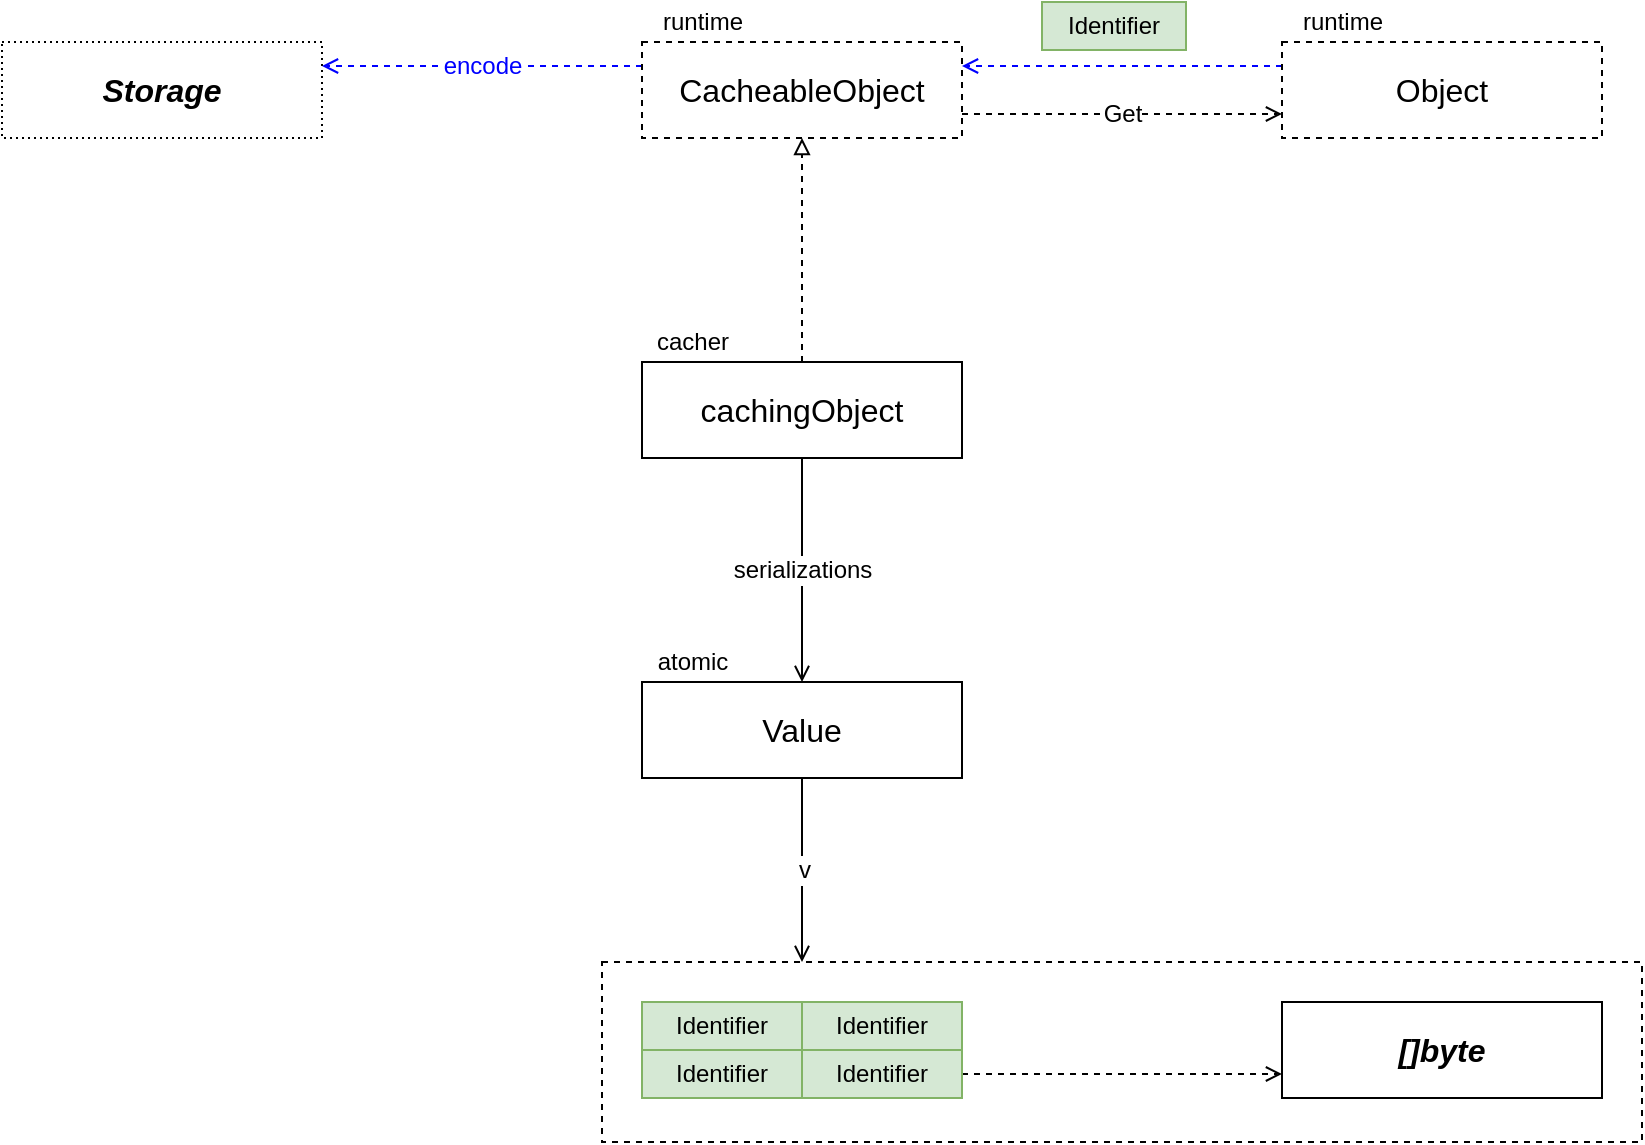 <mxfile version="12.9.3" type="device" pages="2"><diagram id="OTFewCH6V5BAGOKT96c-" name="overview"><mxGraphModel dx="946" dy="725" grid="1" gridSize="10" guides="1" tooltips="1" connect="1" arrows="1" fold="1" page="1" pageScale="1" pageWidth="850" pageHeight="1100" math="0" shadow="0"><root><mxCell id="0"/><mxCell id="1" parent="0"/><mxCell id="7wsy0gUfmodIeu9-JVcp-24" value="" style="rounded=0;whiteSpace=wrap;html=1;fillColor=none;fontSize=12;fontColor=#000000;align=center;dashed=1;" parent="1" vertex="1"><mxGeometry x="315" y="550" width="520" height="90" as="geometry"/></mxCell><mxCell id="7wsy0gUfmodIeu9-JVcp-7" value="encode" style="edgeStyle=orthogonalEdgeStyle;rounded=0;orthogonalLoop=1;jettySize=auto;html=1;exitX=0;exitY=0.25;exitDx=0;exitDy=0;entryX=1;entryY=0.25;entryDx=0;entryDy=0;dashed=1;startArrow=none;startFill=0;endArrow=open;endFill=0;fontSize=12;strokeColor=#0000FF;fontColor=#0000FF;" parent="1" source="7wsy0gUfmodIeu9-JVcp-1" target="7wsy0gUfmodIeu9-JVcp-4" edge="1"><mxGeometry relative="1" as="geometry"/></mxCell><mxCell id="7wsy0gUfmodIeu9-JVcp-9" value="Get" style="edgeStyle=orthogonalEdgeStyle;rounded=0;orthogonalLoop=1;jettySize=auto;html=1;exitX=1;exitY=0.75;exitDx=0;exitDy=0;entryX=0;entryY=0.75;entryDx=0;entryDy=0;dashed=1;startArrow=none;startFill=0;endArrow=open;endFill=0;fontSize=12;" parent="1" source="7wsy0gUfmodIeu9-JVcp-1" target="7wsy0gUfmodIeu9-JVcp-2" edge="1"><mxGeometry relative="1" as="geometry"/></mxCell><mxCell id="7wsy0gUfmodIeu9-JVcp-1" value="CacheableObject" style="rounded=0;whiteSpace=wrap;html=1;fillColor=none;fontSize=16;align=center;dashed=1;" parent="1" vertex="1"><mxGeometry x="335" y="90" width="160" height="48" as="geometry"/></mxCell><mxCell id="7wsy0gUfmodIeu9-JVcp-5" style="edgeStyle=orthogonalEdgeStyle;rounded=0;orthogonalLoop=1;jettySize=auto;html=1;exitX=0;exitY=0.25;exitDx=0;exitDy=0;entryX=1;entryY=0.25;entryDx=0;entryDy=0;dashed=1;startArrow=none;startFill=0;endArrow=open;endFill=0;fontSize=12;strokeColor=#0000FF;fontColor=#0000FF;" parent="1" source="7wsy0gUfmodIeu9-JVcp-2" target="7wsy0gUfmodIeu9-JVcp-1" edge="1"><mxGeometry relative="1" as="geometry"/></mxCell><mxCell id="7wsy0gUfmodIeu9-JVcp-2" value="Object" style="rounded=0;whiteSpace=wrap;html=1;fillColor=none;fontSize=16;align=center;dashed=1;" parent="1" vertex="1"><mxGeometry x="655" y="90" width="160" height="48" as="geometry"/></mxCell><mxCell id="7wsy0gUfmodIeu9-JVcp-4" value="Storage" style="rounded=0;whiteSpace=wrap;html=1;fillColor=none;fontSize=16;align=center;dashed=1;fontStyle=3;dashPattern=1 2;" parent="1" vertex="1"><mxGeometry x="15" y="90" width="160" height="48" as="geometry"/></mxCell><mxCell id="7wsy0gUfmodIeu9-JVcp-6" value="Identifier" style="rounded=0;whiteSpace=wrap;html=1;fillColor=#d5e8d4;fontSize=12;align=center;strokeColor=#82b366;" parent="1" vertex="1"><mxGeometry x="535" y="70" width="72" height="24" as="geometry"/></mxCell><mxCell id="7wsy0gUfmodIeu9-JVcp-10" value="runtime" style="text;html=1;align=center;verticalAlign=middle;resizable=0;points=[];autosize=1;fontSize=12;fontColor=#000000;" parent="1" vertex="1"><mxGeometry x="655" y="70" width="60" height="20" as="geometry"/></mxCell><mxCell id="7wsy0gUfmodIeu9-JVcp-12" style="edgeStyle=orthogonalEdgeStyle;rounded=0;orthogonalLoop=1;jettySize=auto;html=1;exitX=0.5;exitY=0;exitDx=0;exitDy=0;dashed=1;startArrow=none;startFill=0;endArrow=block;endFill=0;strokeColor=#000000;fontSize=12;fontColor=#000000;" parent="1" source="7wsy0gUfmodIeu9-JVcp-11" target="7wsy0gUfmodIeu9-JVcp-1" edge="1"><mxGeometry relative="1" as="geometry"/></mxCell><mxCell id="7wsy0gUfmodIeu9-JVcp-25" value="serializations" style="edgeStyle=orthogonalEdgeStyle;rounded=0;orthogonalLoop=1;jettySize=auto;html=1;exitX=0.5;exitY=1;exitDx=0;exitDy=0;entryX=0.5;entryY=0;entryDx=0;entryDy=0;startArrow=none;startFill=0;endArrow=open;endFill=0;strokeColor=#000000;fontSize=12;fontColor=#000000;" parent="1" source="7wsy0gUfmodIeu9-JVcp-11" target="7wsy0gUfmodIeu9-JVcp-13" edge="1"><mxGeometry relative="1" as="geometry"/></mxCell><mxCell id="7wsy0gUfmodIeu9-JVcp-11" value="cachingObject" style="rounded=0;whiteSpace=wrap;html=1;fillColor=none;fontSize=16;align=center;" parent="1" vertex="1"><mxGeometry x="335" y="250" width="160" height="48" as="geometry"/></mxCell><mxCell id="7wsy0gUfmodIeu9-JVcp-23" value="v" style="edgeStyle=orthogonalEdgeStyle;rounded=0;orthogonalLoop=1;jettySize=auto;html=1;exitX=0.5;exitY=1;exitDx=0;exitDy=0;startArrow=none;startFill=0;endArrow=open;endFill=0;strokeColor=#000000;fontSize=12;fontColor=#000000;" parent="1" source="7wsy0gUfmodIeu9-JVcp-13" edge="1"><mxGeometry relative="1" as="geometry"><mxPoint x="415" y="550" as="targetPoint"/></mxGeometry></mxCell><mxCell id="7wsy0gUfmodIeu9-JVcp-13" value="Value" style="rounded=0;whiteSpace=wrap;html=1;fillColor=none;fontSize=16;align=center;" parent="1" vertex="1"><mxGeometry x="335" y="410" width="160" height="48" as="geometry"/></mxCell><mxCell id="7wsy0gUfmodIeu9-JVcp-14" value="cacher" style="text;html=1;align=center;verticalAlign=middle;resizable=0;points=[];autosize=1;fontSize=12;fontColor=#000000;" parent="1" vertex="1"><mxGeometry x="335" y="230" width="50" height="20" as="geometry"/></mxCell><mxCell id="7wsy0gUfmodIeu9-JVcp-15" value="atomic" style="text;html=1;align=center;verticalAlign=middle;resizable=0;points=[];autosize=1;fontSize=12;fontColor=#000000;" parent="1" vertex="1"><mxGeometry x="335" y="390" width="50" height="20" as="geometry"/></mxCell><mxCell id="7wsy0gUfmodIeu9-JVcp-17" value="Identifier" style="rounded=0;whiteSpace=wrap;html=1;fillColor=#d5e8d4;fontSize=12;align=center;strokeColor=#82b366;" parent="1" vertex="1"><mxGeometry x="335" y="570" width="80" height="24" as="geometry"/></mxCell><mxCell id="7wsy0gUfmodIeu9-JVcp-18" value="Identifier" style="rounded=0;whiteSpace=wrap;html=1;fillColor=#d5e8d4;fontSize=12;align=center;strokeColor=#82b366;" parent="1" vertex="1"><mxGeometry x="415" y="570" width="80" height="24" as="geometry"/></mxCell><mxCell id="7wsy0gUfmodIeu9-JVcp-19" value="Identifier" style="rounded=0;whiteSpace=wrap;html=1;fillColor=#d5e8d4;fontSize=12;align=center;strokeColor=#82b366;" parent="1" vertex="1"><mxGeometry x="335" y="594" width="80" height="24" as="geometry"/></mxCell><mxCell id="7wsy0gUfmodIeu9-JVcp-22" style="edgeStyle=orthogonalEdgeStyle;rounded=0;orthogonalLoop=1;jettySize=auto;html=1;exitX=1;exitY=0.5;exitDx=0;exitDy=0;entryX=0;entryY=0.75;entryDx=0;entryDy=0;dashed=1;startArrow=none;startFill=0;endArrow=open;endFill=0;strokeColor=#000000;fontSize=12;fontColor=#000000;" parent="1" source="7wsy0gUfmodIeu9-JVcp-20" target="7wsy0gUfmodIeu9-JVcp-21" edge="1"><mxGeometry relative="1" as="geometry"/></mxCell><mxCell id="7wsy0gUfmodIeu9-JVcp-20" value="Identifier" style="rounded=0;whiteSpace=wrap;html=1;fillColor=#d5e8d4;fontSize=12;align=center;strokeColor=#82b366;" parent="1" vertex="1"><mxGeometry x="415" y="594" width="80" height="24" as="geometry"/></mxCell><mxCell id="7wsy0gUfmodIeu9-JVcp-21" value="[]byte" style="rounded=0;whiteSpace=wrap;html=1;fillColor=none;fontSize=16;align=center;fontStyle=3" parent="1" vertex="1"><mxGeometry x="655" y="570" width="160" height="48" as="geometry"/></mxCell><mxCell id="7wsy0gUfmodIeu9-JVcp-26" value="runtime" style="text;html=1;align=center;verticalAlign=middle;resizable=0;points=[];autosize=1;fontSize=12;fontColor=#000000;" parent="1" vertex="1"><mxGeometry x="335" y="70" width="60" height="20" as="geometry"/></mxCell></root></mxGraphModel></diagram><diagram id="w5ck7CbKNVFlSeZ0KP_0" name="caching-object"><mxGraphModel dx="946" dy="725" grid="1" gridSize="10" guides="1" tooltips="1" connect="1" arrows="1" fold="1" page="1" pageScale="1" pageWidth="850" pageHeight="1100" math="0" shadow="0"><root><mxCell id="-SDoVM0m70flGKDeuW67-0"/><mxCell id="-SDoVM0m70flGKDeuW67-1" parent="-SDoVM0m70flGKDeuW67-0"/><mxCell id="vxvaJLRui1sh8k8eJEnM-17" value="" style="rounded=0;whiteSpace=wrap;html=1;fontSize=12;fillColor=none;dashed=1;" vertex="1" parent="-SDoVM0m70flGKDeuW67-1"><mxGeometry x="320" y="509.5" width="240" height="105" as="geometry"/></mxCell><mxCell id="vxvaJLRui1sh8k8eJEnM-15" value="" style="rounded=0;whiteSpace=wrap;html=1;fontSize=12;fillColor=none;dashed=1;" vertex="1" parent="-SDoVM0m70flGKDeuW67-1"><mxGeometry x="320" y="381" width="240" height="66" as="geometry"/></mxCell><mxCell id="-SDoVM0m70flGKDeuW67-4" style="edgeStyle=orthogonalEdgeStyle;rounded=0;orthogonalLoop=1;jettySize=auto;html=1;exitX=1;exitY=0.5;exitDx=0;exitDy=0;entryX=0;entryY=0.5;entryDx=0;entryDy=0;startArrow=none;startFill=0;endArrow=open;endFill=0;strokeColor=#000000;fontSize=12;fontColor=#000000;" parent="-SDoVM0m70flGKDeuW67-1" source="-SDoVM0m70flGKDeuW67-2" target="-SDoVM0m70flGKDeuW67-3" edge="1"><mxGeometry relative="1" as="geometry"/></mxCell><mxCell id="N2UGpyyKAyWOGrL6NA2l-2" style="edgeStyle=orthogonalEdgeStyle;rounded=0;orthogonalLoop=1;jettySize=auto;html=1;exitX=0.5;exitY=1;exitDx=0;exitDy=0;endArrow=open;endFill=0;" edge="1" parent="-SDoVM0m70flGKDeuW67-1" source="-SDoVM0m70flGKDeuW67-2" target="N2UGpyyKAyWOGrL6NA2l-1"><mxGeometry relative="1" as="geometry"/></mxCell><mxCell id="-SDoVM0m70flGKDeuW67-2" value="cachingObject" style="rounded=0;whiteSpace=wrap;html=1;fillColor=none;fontSize=16;align=center;" parent="-SDoVM0m70flGKDeuW67-1" vertex="1"><mxGeometry x="60" y="250" width="160" height="48" as="geometry"/></mxCell><mxCell id="Z0xLRGTDkbsaBSGeISvs-2" style="edgeStyle=orthogonalEdgeStyle;rounded=0;orthogonalLoop=1;jettySize=auto;html=1;exitX=0.5;exitY=0;exitDx=0;exitDy=0;entryX=0.5;entryY=1;entryDx=0;entryDy=0;startArrow=none;startFill=0;endArrow=open;endFill=0;strokeColor=#000000;fontSize=12;fontColor=#000000;dashed=1;" parent="-SDoVM0m70flGKDeuW67-1" source="-SDoVM0m70flGKDeuW67-3" target="Z0xLRGTDkbsaBSGeISvs-0" edge="1"><mxGeometry relative="1" as="geometry"/></mxCell><mxCell id="Z0xLRGTDkbsaBSGeISvs-3" style="edgeStyle=orthogonalEdgeStyle;rounded=0;orthogonalLoop=1;jettySize=auto;html=1;exitX=1;exitY=0.5;exitDx=0;exitDy=0;startArrow=none;startFill=0;endArrow=open;endFill=0;strokeColor=#000000;fontSize=12;fontColor=#000000;dashed=1;" parent="-SDoVM0m70flGKDeuW67-1" source="-SDoVM0m70flGKDeuW67-3" target="Z0xLRGTDkbsaBSGeISvs-1" edge="1"><mxGeometry relative="1" as="geometry"/></mxCell><mxCell id="-C0Y_6-UL3pfs4KgZwUO-0" value="encode" style="rounded=0;orthogonalLoop=1;jettySize=auto;html=1;exitX=0.344;exitY=1;exitDx=0;exitDy=0;entryX=0.5;entryY=0;entryDx=0;entryDy=0;endArrow=open;endFill=0;fontSize=12;dashed=1;exitPerimeter=0;" edge="1" parent="-SDoVM0m70flGKDeuW67-1" source="-SDoVM0m70flGKDeuW67-3" target="vxvaJLRui1sh8k8eJEnM-0"><mxGeometry relative="1" as="geometry"/></mxCell><mxCell id="-C0Y_6-UL3pfs4KgZwUO-1" value="encode" style="edgeStyle=orthogonalEdgeStyle;rounded=0;orthogonalLoop=1;jettySize=auto;html=1;exitX=1;exitY=0.75;exitDx=0;exitDy=0;entryX=1;entryY=0.5;entryDx=0;entryDy=0;dashed=1;endArrow=open;endFill=0;fontSize=12;" edge="1" parent="-SDoVM0m70flGKDeuW67-1" source="-SDoVM0m70flGKDeuW67-3" target="vxvaJLRui1sh8k8eJEnM-9"><mxGeometry relative="1" as="geometry"/></mxCell><mxCell id="-C0Y_6-UL3pfs4KgZwUO-3" value="encode" style="edgeStyle=orthogonalEdgeStyle;rounded=0;orthogonalLoop=1;jettySize=auto;html=1;exitX=0;exitY=0.75;exitDx=0;exitDy=0;entryX=0;entryY=0.5;entryDx=0;entryDy=0;dashed=1;endArrow=open;endFill=0;fontSize=12;" edge="1" parent="-SDoVM0m70flGKDeuW67-1" source="-SDoVM0m70flGKDeuW67-3" target="vxvaJLRui1sh8k8eJEnM-4"><mxGeometry relative="1" as="geometry"/></mxCell><mxCell id="-SDoVM0m70flGKDeuW67-3" value="metaRuntimeInterface" style="rounded=0;whiteSpace=wrap;html=1;fillColor=none;fontSize=16;align=center;dashed=1;" parent="-SDoVM0m70flGKDeuW67-1" vertex="1"><mxGeometry x="320" y="250" width="160" height="48" as="geometry"/></mxCell><mxCell id="Z0xLRGTDkbsaBSGeISvs-0" value="Object" style="rounded=0;whiteSpace=wrap;html=1;fillColor=none;fontSize=16;align=center;dashed=1;" parent="-SDoVM0m70flGKDeuW67-1" vertex="1"><mxGeometry x="320" y="110" width="160" height="48" as="geometry"/></mxCell><mxCell id="Z0xLRGTDkbsaBSGeISvs-1" value="Object" style="rounded=0;whiteSpace=wrap;html=1;fillColor=none;fontSize=16;align=center;dashed=1;" parent="-SDoVM0m70flGKDeuW67-1" vertex="1"><mxGeometry x="580" y="250" width="160" height="48" as="geometry"/></mxCell><mxCell id="N2UGpyyKAyWOGrL6NA2l-3" value="v" style="edgeStyle=orthogonalEdgeStyle;rounded=0;orthogonalLoop=1;jettySize=auto;html=1;exitX=1;exitY=0.5;exitDx=0;exitDy=0;endArrow=open;endFill=0;fontSize=12;dashed=1;" edge="1" parent="-SDoVM0m70flGKDeuW67-1" source="N2UGpyyKAyWOGrL6NA2l-1"><mxGeometry relative="1" as="geometry"><mxPoint x="320" y="414" as="targetPoint"/></mxGeometry></mxCell><mxCell id="vxvaJLRui1sh8k8eJEnM-18" value="v" style="edgeStyle=orthogonalEdgeStyle;rounded=0;orthogonalLoop=1;jettySize=auto;html=1;exitX=0.5;exitY=1;exitDx=0;exitDy=0;entryX=0;entryY=0.5;entryDx=0;entryDy=0;endArrow=open;endFill=0;fontSize=12;" edge="1" parent="-SDoVM0m70flGKDeuW67-1" source="N2UGpyyKAyWOGrL6NA2l-1" target="vxvaJLRui1sh8k8eJEnM-17"><mxGeometry relative="1" as="geometry"/></mxCell><mxCell id="N2UGpyyKAyWOGrL6NA2l-1" value="Value" style="rounded=0;whiteSpace=wrap;html=1;fillColor=none;fontSize=16;align=center;" vertex="1" parent="-SDoVM0m70flGKDeuW67-1"><mxGeometry x="60" y="390" width="160" height="48" as="geometry"/></mxCell><mxCell id="vxvaJLRui1sh8k8eJEnM-6" style="edgeStyle=orthogonalEdgeStyle;rounded=0;orthogonalLoop=1;jettySize=auto;html=1;exitX=1;exitY=0.5;exitDx=0;exitDy=0;entryX=0;entryY=0.5;entryDx=0;entryDy=0;endArrow=open;endFill=0;fontSize=12;dashed=1;" edge="1" parent="-SDoVM0m70flGKDeuW67-1" source="vxvaJLRui1sh8k8eJEnM-0" target="vxvaJLRui1sh8k8eJEnM-5"><mxGeometry relative="1" as="geometry"/></mxCell><mxCell id="vxvaJLRui1sh8k8eJEnM-0" value="Identifier" style="rounded=0;whiteSpace=wrap;html=1;fillColor=#d5e8d4;fontSize=12;align=center;strokeColor=#82b366;" vertex="1" parent="-SDoVM0m70flGKDeuW67-1"><mxGeometry x="335" y="391" width="80" height="24" as="geometry"/></mxCell><mxCell id="vxvaJLRui1sh8k8eJEnM-13" style="edgeStyle=orthogonalEdgeStyle;rounded=0;orthogonalLoop=1;jettySize=auto;html=1;exitX=1;exitY=0.5;exitDx=0;exitDy=0;entryX=0;entryY=0.5;entryDx=0;entryDy=0;dashed=1;endArrow=open;endFill=0;fontSize=12;" edge="1" parent="-SDoVM0m70flGKDeuW67-1" source="vxvaJLRui1sh8k8eJEnM-1" target="vxvaJLRui1sh8k8eJEnM-11"><mxGeometry relative="1" as="geometry"/></mxCell><mxCell id="vxvaJLRui1sh8k8eJEnM-1" value="Identifier" style="rounded=0;whiteSpace=wrap;html=1;fillColor=#d5e8d4;fontSize=12;align=center;strokeColor=#82b366;" vertex="1" parent="-SDoVM0m70flGKDeuW67-1"><mxGeometry x="335" y="526" width="80" height="24" as="geometry"/></mxCell><mxCell id="vxvaJLRui1sh8k8eJEnM-10" style="edgeStyle=orthogonalEdgeStyle;rounded=0;orthogonalLoop=1;jettySize=auto;html=1;exitX=1;exitY=0.5;exitDx=0;exitDy=0;entryX=0;entryY=0.5;entryDx=0;entryDy=0;dashed=1;endArrow=open;endFill=0;fontSize=12;" edge="1" parent="-SDoVM0m70flGKDeuW67-1" source="vxvaJLRui1sh8k8eJEnM-2" target="vxvaJLRui1sh8k8eJEnM-9"><mxGeometry relative="1" as="geometry"/></mxCell><mxCell id="vxvaJLRui1sh8k8eJEnM-2" value="Identifier" style="rounded=0;whiteSpace=wrap;html=1;fillColor=#d5e8d4;fontSize=12;align=center;strokeColor=#82b366;" vertex="1" parent="-SDoVM0m70flGKDeuW67-1"><mxGeometry x="335" y="415" width="80" height="24" as="geometry"/></mxCell><mxCell id="vxvaJLRui1sh8k8eJEnM-14" style="edgeStyle=orthogonalEdgeStyle;rounded=0;orthogonalLoop=1;jettySize=auto;html=1;exitX=1;exitY=0.5;exitDx=0;exitDy=0;entryX=0;entryY=0.5;entryDx=0;entryDy=0;dashed=1;endArrow=open;endFill=0;fontSize=12;" edge="1" parent="-SDoVM0m70flGKDeuW67-1" source="vxvaJLRui1sh8k8eJEnM-3" target="vxvaJLRui1sh8k8eJEnM-12"><mxGeometry relative="1" as="geometry"/></mxCell><mxCell id="vxvaJLRui1sh8k8eJEnM-3" value="Identifier" style="rounded=0;whiteSpace=wrap;html=1;fillColor=#d5e8d4;fontSize=12;align=center;strokeColor=#82b366;" vertex="1" parent="-SDoVM0m70flGKDeuW67-1"><mxGeometry x="335" y="550" width="80" height="24" as="geometry"/></mxCell><mxCell id="vxvaJLRui1sh8k8eJEnM-8" style="edgeStyle=orthogonalEdgeStyle;rounded=0;orthogonalLoop=1;jettySize=auto;html=1;exitX=1;exitY=0.5;exitDx=0;exitDy=0;dashed=1;endArrow=open;endFill=0;fontSize=12;" edge="1" parent="-SDoVM0m70flGKDeuW67-1" source="vxvaJLRui1sh8k8eJEnM-4" target="vxvaJLRui1sh8k8eJEnM-7"><mxGeometry relative="1" as="geometry"/></mxCell><mxCell id="vxvaJLRui1sh8k8eJEnM-4" value="Identifier" style="rounded=0;whiteSpace=wrap;html=1;fillColor=#fff2cc;fontSize=12;align=center;strokeColor=#d6b656;" vertex="1" parent="-SDoVM0m70flGKDeuW67-1"><mxGeometry x="335" y="574" width="80" height="24" as="geometry"/></mxCell><mxCell id="vxvaJLRui1sh8k8eJEnM-5" value="[]byte" style="rounded=0;whiteSpace=wrap;html=1;fillColor=#dae8fc;fontSize=12;align=center;strokeColor=#6c8ebf;fontStyle=3" vertex="1" parent="-SDoVM0m70flGKDeuW67-1"><mxGeometry x="470" y="391" width="80" height="24" as="geometry"/></mxCell><mxCell id="vxvaJLRui1sh8k8eJEnM-7" value="[]byte" style="rounded=0;whiteSpace=wrap;html=1;fillColor=#dae8fc;fontSize=12;align=center;strokeColor=#6c8ebf;fontStyle=3" vertex="1" parent="-SDoVM0m70flGKDeuW67-1"><mxGeometry x="470" y="574" width="80" height="24" as="geometry"/></mxCell><mxCell id="vxvaJLRui1sh8k8eJEnM-9" value="[]byte" style="rounded=0;whiteSpace=wrap;html=1;fillColor=#dae8fc;fontSize=12;align=center;strokeColor=#6c8ebf;fontStyle=3" vertex="1" parent="-SDoVM0m70flGKDeuW67-1"><mxGeometry x="470" y="415" width="80" height="24" as="geometry"/></mxCell><mxCell id="vxvaJLRui1sh8k8eJEnM-11" value="[]byte" style="rounded=0;whiteSpace=wrap;html=1;fillColor=#dae8fc;fontSize=12;align=center;strokeColor=#6c8ebf;fontStyle=3" vertex="1" parent="-SDoVM0m70flGKDeuW67-1"><mxGeometry x="470" y="526" width="80" height="24" as="geometry"/></mxCell><mxCell id="vxvaJLRui1sh8k8eJEnM-12" value="[]byte" style="rounded=0;whiteSpace=wrap;html=1;fillColor=#dae8fc;fontSize=12;align=center;strokeColor=#6c8ebf;fontStyle=3" vertex="1" parent="-SDoVM0m70flGKDeuW67-1"><mxGeometry x="470" y="550" width="80" height="24" as="geometry"/></mxCell><mxCell id="vxvaJLRui1sh8k8eJEnM-19" value="runtime" style="text;html=1;align=center;verticalAlign=middle;resizable=0;points=[];autosize=1;fontSize=12;" vertex="1" parent="-SDoVM0m70flGKDeuW67-1"><mxGeometry x="320" y="90" width="60" height="20" as="geometry"/></mxCell><mxCell id="vxvaJLRui1sh8k8eJEnM-20" value="metav1" style="text;html=1;align=center;verticalAlign=middle;resizable=0;points=[];autosize=1;fontSize=12;" vertex="1" parent="-SDoVM0m70flGKDeuW67-1"><mxGeometry x="585" y="230" width="50" height="20" as="geometry"/></mxCell></root></mxGraphModel></diagram></mxfile>